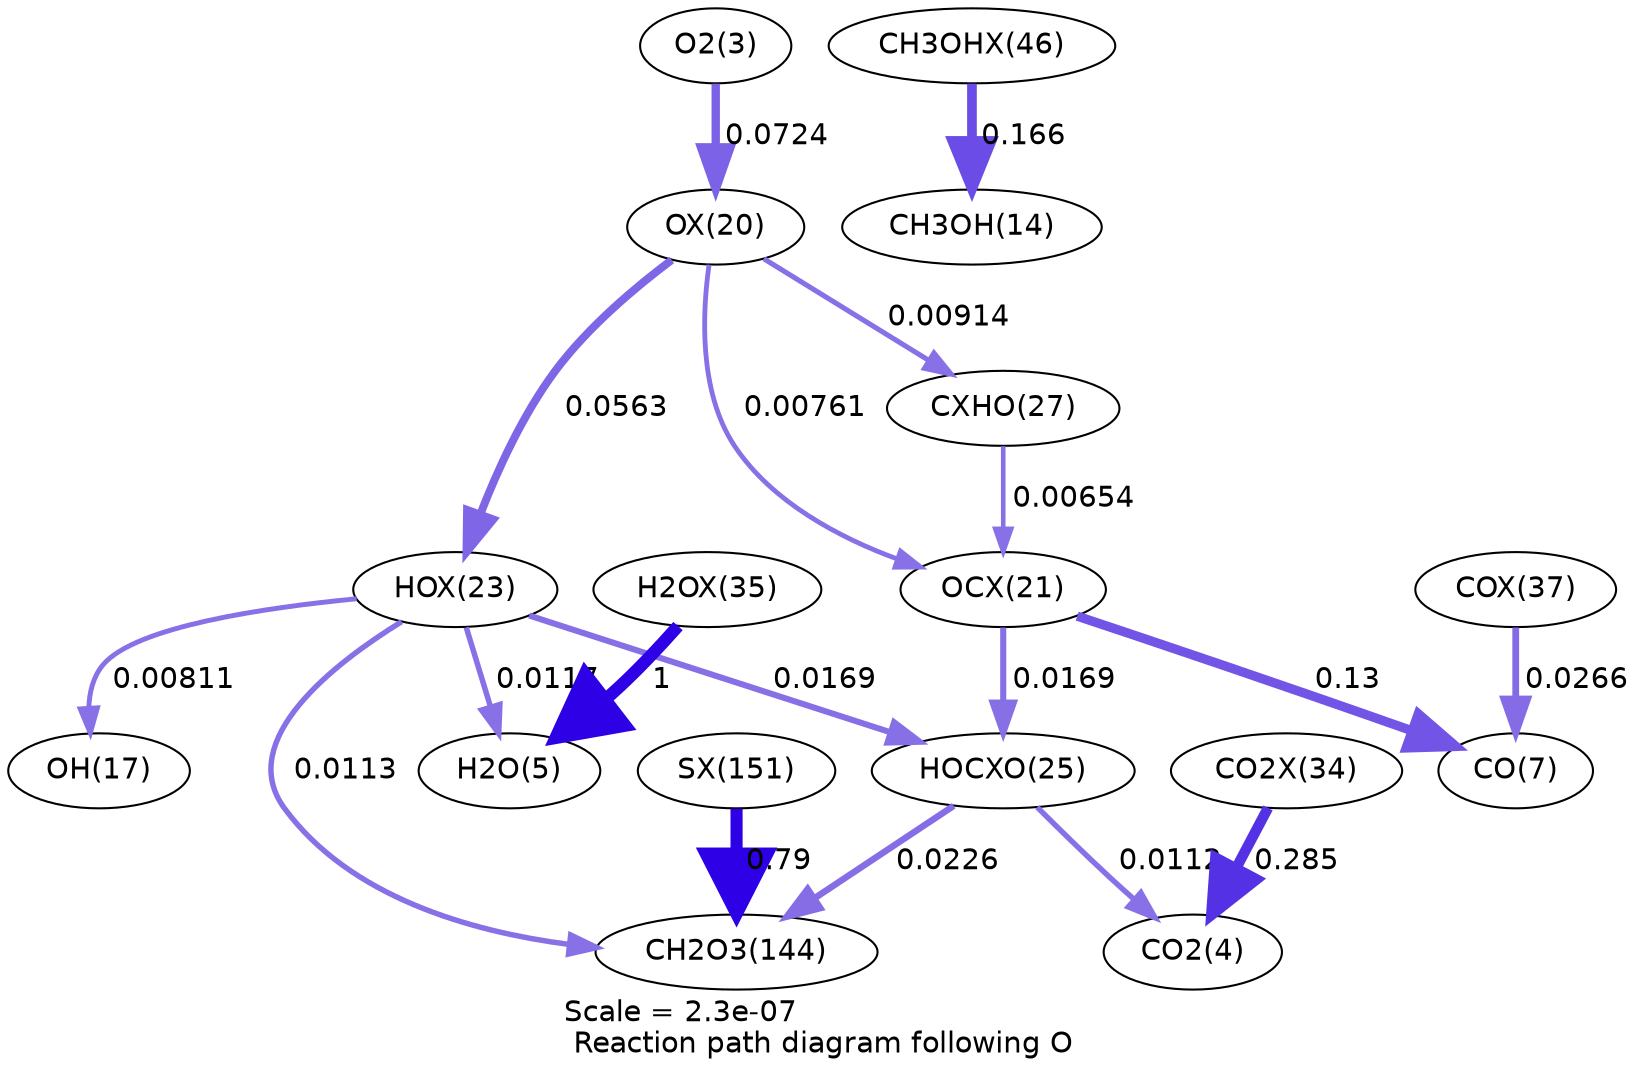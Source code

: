 digraph reaction_paths {
center=1;
s5 -> s26[fontname="Helvetica", penwidth=4.02, arrowsize=2.01, color="0.7, 0.572, 0.9"
, label=" 0.0724"];
s26 -> s29[fontname="Helvetica", penwidth=3.83, arrowsize=1.91, color="0.7, 0.556, 0.9"
, label=" 0.0563"];
s26 -> s33[fontname="Helvetica", penwidth=2.46, arrowsize=1.23, color="0.7, 0.509, 0.9"
, label=" 0.00914"];
s26 -> s27[fontname="Helvetica", penwidth=2.32, arrowsize=1.16, color="0.7, 0.508, 0.9"
, label=" 0.00761"];
s29 -> s19[fontname="Helvetica", penwidth=2.37, arrowsize=1.18, color="0.7, 0.508, 0.9"
, label=" 0.00811"];
s29 -> s7[fontname="Helvetica", penwidth=2.64, arrowsize=1.32, color="0.7, 0.512, 0.9"
, label=" 0.0117"];
s29 -> s31[fontname="Helvetica", penwidth=2.92, arrowsize=1.46, color="0.7, 0.517, 0.9"
, label=" 0.0169"];
s29 -> s22[fontname="Helvetica", penwidth=2.62, arrowsize=1.31, color="0.7, 0.511, 0.9"
, label=" 0.0113"];
s42 -> s16[fontname="Helvetica", penwidth=4.65, arrowsize=2.32, color="0.7, 0.666, 0.9"
, label=" 0.166"];
s36 -> s7[fontname="Helvetica", penwidth=6, arrowsize=3, color="0.7, 1.5, 0.9"
, label=" 1"];
s33 -> s27[fontname="Helvetica", penwidth=2.2, arrowsize=1.1, color="0.7, 0.507, 0.9"
, label=" 0.00654"];
s27 -> s9[fontname="Helvetica", penwidth=4.46, arrowsize=2.23, color="0.7, 0.63, 0.9"
, label=" 0.13"];
s38 -> s9[fontname="Helvetica", penwidth=3.26, arrowsize=1.63, color="0.7, 0.527, 0.9"
, label=" 0.0266"];
s27 -> s31[fontname="Helvetica", penwidth=2.92, arrowsize=1.46, color="0.7, 0.517, 0.9"
, label=" 0.0169"];
s31 -> s6[fontname="Helvetica", penwidth=2.61, arrowsize=1.31, color="0.7, 0.511, 0.9"
, label=" 0.0112"];
s35 -> s6[fontname="Helvetica", penwidth=5.05, arrowsize=2.53, color="0.7, 0.785, 0.9"
, label=" 0.285"];
s31 -> s22[fontname="Helvetica", penwidth=3.14, arrowsize=1.57, color="0.7, 0.523, 0.9"
, label=" 0.0226"];
s47 -> s22[fontname="Helvetica", penwidth=5.82, arrowsize=2.91, color="0.7, 1.29, 0.9"
, label=" 0.79"];
s5 [ fontname="Helvetica", label="O2(3)"];
s6 [ fontname="Helvetica", label="CO2(4)"];
s7 [ fontname="Helvetica", label="H2O(5)"];
s9 [ fontname="Helvetica", label="CO(7)"];
s16 [ fontname="Helvetica", label="CH3OH(14)"];
s19 [ fontname="Helvetica", label="OH(17)"];
s22 [ fontname="Helvetica", label="CH2O3(144)"];
s26 [ fontname="Helvetica", label="OX(20)"];
s27 [ fontname="Helvetica", label="OCX(21)"];
s29 [ fontname="Helvetica", label="HOX(23)"];
s31 [ fontname="Helvetica", label="HOCXO(25)"];
s33 [ fontname="Helvetica", label="CXHO(27)"];
s35 [ fontname="Helvetica", label="CO2X(34)"];
s36 [ fontname="Helvetica", label="H2OX(35)"];
s38 [ fontname="Helvetica", label="COX(37)"];
s42 [ fontname="Helvetica", label="CH3OHX(46)"];
s47 [ fontname="Helvetica", label="SX(151)"];
 label = "Scale = 2.3e-07\l Reaction path diagram following O";
 fontname = "Helvetica";
}
